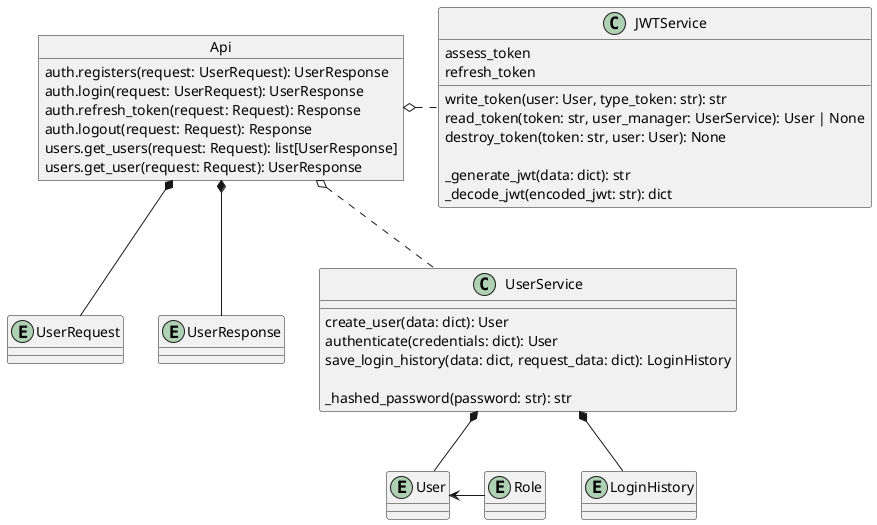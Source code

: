 @startuml
object Api {
    auth.registers(request: UserRequest): UserResponse
    auth.login(request: UserRequest): UserResponse
    auth.refresh_token(request: Request): Response
    auth.logout(request: Request): Response

    users.get_users(request: Request): list[UserResponse]
    users.get_user(request: Request): UserResponse
}
entity UserRequest
entity UserResponse
class UserService{
    create_user(data: dict): User
    authenticate(credentials: dict): User
    save_login_history(data: dict, request_data: dict): LoginHistory

    _hashed_password(password: str): str
}
class JWTService{
    assess_token
    refresh_token

    write_token(user: User, type_token: str): str
    read_token(token: str, user_manager: UserService): User | None
    destroy_token(token: str, user: User): None

    _generate_jwt(data: dict): str
    _decode_jwt(encoded_jwt: str): dict
}
entity User
entity Role
entity LoginHistory

Api *-- UserRequest
Api *-- UserResponse
Api o.. UserService
Api o.right. JWTService

UserService *-down- User
Role -left-> User
UserService *-down- LoginHistory

@enduml

@startuml
'https://plantuml.com/sequence-diagram

hide footbox
skinparam stereotypePosition bottom
skinparam ParticipantPadding 20
skinparam BoxPadding 10
'skinparam sequenceMessageAlign reverseDirection

header %date("dd MMMM YYYY")
title AuthApi service

actor Client

box "Api"
participant UserApi <<routes /users/*>>
participant AuthApi <<routes /auth/*>>
end box

box "Schemas"
entity UserRequest
entity UserResponse
end box

box "Services"
participant UserService
participant JWTService
end box

box "Models <<Postgres>>"
entity User
entity LoginHistory
end box

control AccessToken
control RefreshToken

== Registers ==

Client -> AuthApi: **POST /auth/registers** \n-d {username, email, password, confirm_password, role}
AuthApi -> UserRequest: validate_data = validate(request data)
AuthApi -> UserService: user = **create_user**(validate_data)
UserService -> UserService: hashed_password = **_hash_password(password)**
UserService --> User: **create** User(username, email, hashed_password)
AuthApi -> UserResponse: response_data(user)
AuthApi -> Client: **201 Created** -d {id, username, email}

== Login ==

Client -> AuthApi: **POST /auth/login** \n-d {login, password}
AuthApi -> UserService: user = **authenticate**(credentials={login, password})
AuthApi -> JWTService: access_token = **write_token(user, 'access')**
JWTService --> AccessToken: create access token
activate AccessToken #green
note over JWTService
{
    "header": {"alg":"HS256", "typ":"JWT"},
    "payload": {
        "user": "UUID",
        "iat": now(),
        "exp": now() + 10 sec,
        "role": "guest"
    }
}
end note

AuthApi -> JWTService: refresh_token = **write_token(user, 'refresh')**
JWTService --> RefreshToken: create refresh token
activate RefreshToken #green
note over JWTService
{
    "header": {"alg":"HS256", "typ":"JWT"},
    "payload": {
        "user": "UUID",
        "iat": now(),
        "exp": now() + 1 year,
    }
}
end note

AuthApi --> UserService: **save_login_history(user, <request data>)**
UserService --> LoginHistory: create LoginHistory(data)

AuthApi -> Client: 200 OK -d {access token, refresh token}

== Requests ==

Client -> UserApi: **GET /users/me** -h Authorization "bearer <access_token>"
UserApi -> JWTService: user = **read_token(access_token)**
UserApi -> UserResponse: response_data(user)
Client <- UserApi: 200 OK -d {response_data}

?--> AccessToken: **Expire access token**
destroy AccessToken #green

|||

Client -> UserApi: **GET /users/me** -h Authorization "bearer <access_token>"
UserApi -> JWTService: user = **read_token(access_token)**
Client <- UserApi: 401 UNAUTHORIZED -d {message}

== Refresh access token ==

Client -> AuthApi: **POST /auth/refresh_token** -h Authorization "bearer <refresh_token>"
AuthApi --> JWTService: access_token = **write_token(user)**
JWTService --> AccessToken
activate AccessToken #green

AuthApi -> Client: 200 OK -d {access_token}

== Logout ==

Client -> AuthApi: **POST /auth/logout** -h Authorization "bearer <access_token>"
AuthApi --> JWTService: user = **read_token(access_token)**
AuthApi --> JWTService: **destroy_token(access_token, user)**
JWTService --> AccessToken
destroy AccessToken

note right AuthApi
? Непонятно откуда мы берем refresh_token ?
end note
AuthApi --> JWTService: **destroy_token(refresh_token, user)**
JWTService --> RefreshToken
destroy RefreshToken

AuthApi -> Client: 204 NO CONTENT
@enduml